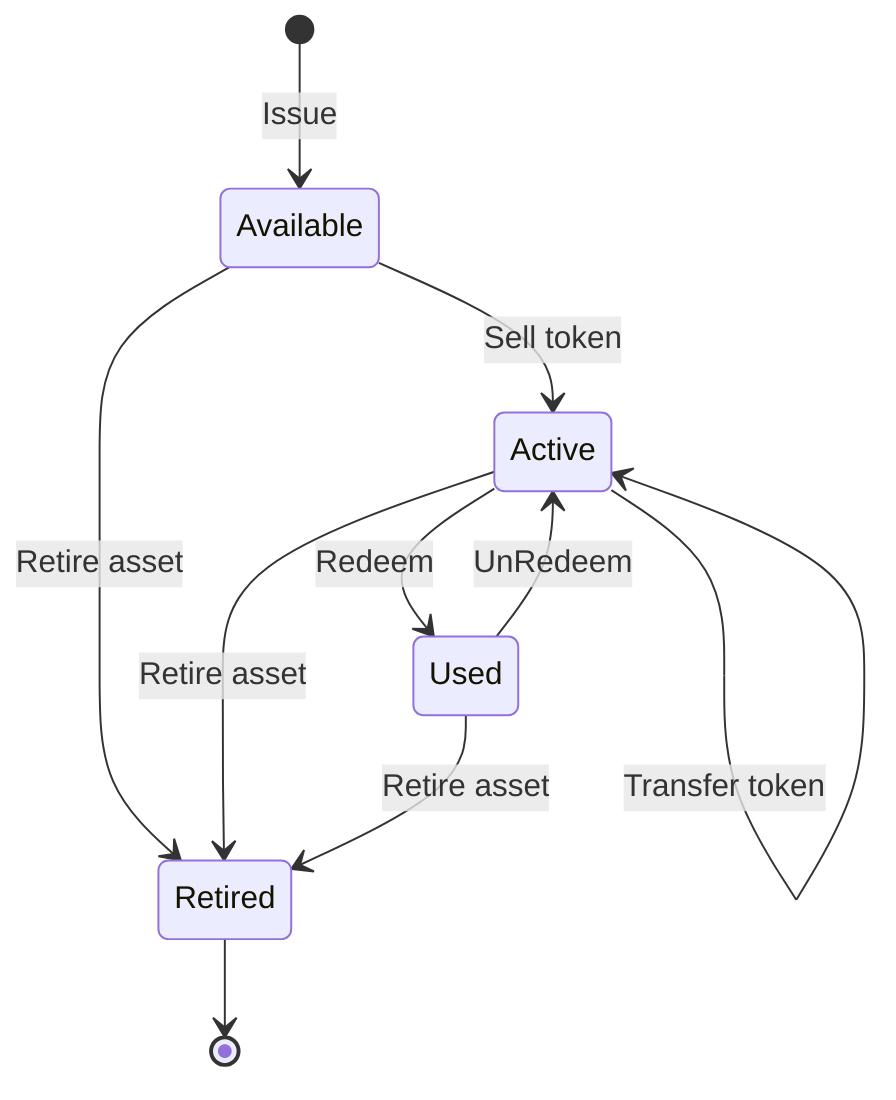 stateDiagram-v2
    [*] --> Available: Issue
    Available --> Active: Sell token
    Active --> Active: Transfer token
    Active --> Used: Redeem
    Used --> Active: UnRedeem
    Available --> Retired: Retire asset
    Active --> Retired: Retire asset
    Used --> Retired: Retire asset
    Retired --> [*]